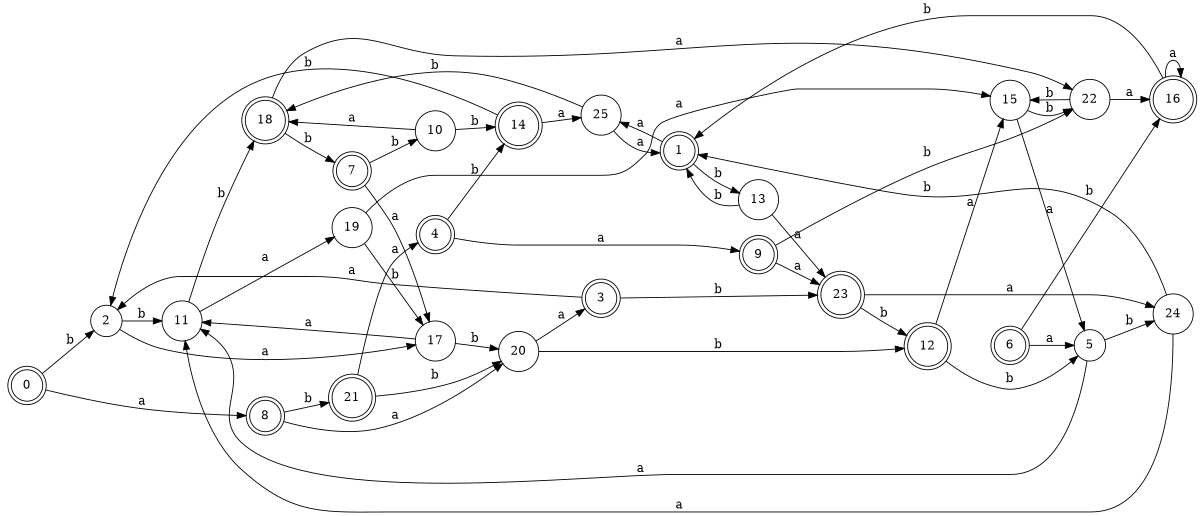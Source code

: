 digraph n21_8 {
__start0 [label="" shape="none"];

rankdir=LR;
size="8,5";

s0 [style="rounded,filled", color="black", fillcolor="white" shape="doublecircle", label="0"];
s1 [style="rounded,filled", color="black", fillcolor="white" shape="doublecircle", label="1"];
s2 [style="filled", color="black", fillcolor="white" shape="circle", label="2"];
s3 [style="rounded,filled", color="black", fillcolor="white" shape="doublecircle", label="3"];
s4 [style="rounded,filled", color="black", fillcolor="white" shape="doublecircle", label="4"];
s5 [style="filled", color="black", fillcolor="white" shape="circle", label="5"];
s6 [style="rounded,filled", color="black", fillcolor="white" shape="doublecircle", label="6"];
s7 [style="rounded,filled", color="black", fillcolor="white" shape="doublecircle", label="7"];
s8 [style="rounded,filled", color="black", fillcolor="white" shape="doublecircle", label="8"];
s9 [style="rounded,filled", color="black", fillcolor="white" shape="doublecircle", label="9"];
s10 [style="filled", color="black", fillcolor="white" shape="circle", label="10"];
s11 [style="filled", color="black", fillcolor="white" shape="circle", label="11"];
s12 [style="rounded,filled", color="black", fillcolor="white" shape="doublecircle", label="12"];
s13 [style="filled", color="black", fillcolor="white" shape="circle", label="13"];
s14 [style="rounded,filled", color="black", fillcolor="white" shape="doublecircle", label="14"];
s15 [style="filled", color="black", fillcolor="white" shape="circle", label="15"];
s16 [style="rounded,filled", color="black", fillcolor="white" shape="doublecircle", label="16"];
s17 [style="filled", color="black", fillcolor="white" shape="circle", label="17"];
s18 [style="rounded,filled", color="black", fillcolor="white" shape="doublecircle", label="18"];
s19 [style="filled", color="black", fillcolor="white" shape="circle", label="19"];
s20 [style="filled", color="black", fillcolor="white" shape="circle", label="20"];
s21 [style="rounded,filled", color="black", fillcolor="white" shape="doublecircle", label="21"];
s22 [style="filled", color="black", fillcolor="white" shape="circle", label="22"];
s23 [style="rounded,filled", color="black", fillcolor="white" shape="doublecircle", label="23"];
s24 [style="filled", color="black", fillcolor="white" shape="circle", label="24"];
s25 [style="filled", color="black", fillcolor="white" shape="circle", label="25"];
s0 -> s8 [label="a"];
s0 -> s2 [label="b"];
s1 -> s25 [label="a"];
s1 -> s13 [label="b"];
s2 -> s17 [label="a"];
s2 -> s11 [label="b"];
s3 -> s2 [label="a"];
s3 -> s23 [label="b"];
s4 -> s9 [label="a"];
s4 -> s14 [label="b"];
s5 -> s11 [label="a"];
s5 -> s24 [label="b"];
s6 -> s5 [label="a"];
s6 -> s16 [label="b"];
s7 -> s17 [label="a"];
s7 -> s10 [label="b"];
s8 -> s20 [label="a"];
s8 -> s21 [label="b"];
s9 -> s23 [label="a"];
s9 -> s22 [label="b"];
s10 -> s18 [label="a"];
s10 -> s14 [label="b"];
s11 -> s19 [label="a"];
s11 -> s18 [label="b"];
s12 -> s15 [label="a"];
s12 -> s5 [label="b"];
s13 -> s23 [label="a"];
s13 -> s1 [label="b"];
s14 -> s25 [label="a"];
s14 -> s2 [label="b"];
s15 -> s5 [label="a"];
s15 -> s22 [label="b"];
s16 -> s16 [label="a"];
s16 -> s1 [label="b"];
s17 -> s11 [label="a"];
s17 -> s20 [label="b"];
s18 -> s22 [label="a"];
s18 -> s7 [label="b"];
s19 -> s15 [label="a"];
s19 -> s17 [label="b"];
s20 -> s3 [label="a"];
s20 -> s12 [label="b"];
s21 -> s4 [label="a"];
s21 -> s20 [label="b"];
s22 -> s16 [label="a"];
s22 -> s15 [label="b"];
s23 -> s24 [label="a"];
s23 -> s12 [label="b"];
s24 -> s11 [label="a"];
s24 -> s1 [label="b"];
s25 -> s1 [label="a"];
s25 -> s18 [label="b"];

}